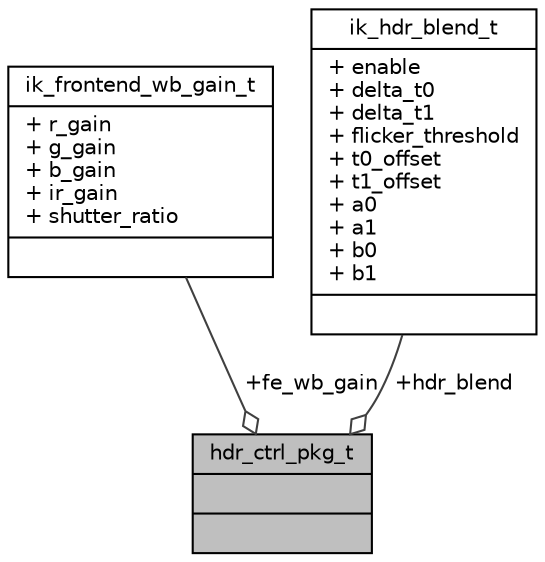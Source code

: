 digraph "hdr_ctrl_pkg_t"
{
 // INTERACTIVE_SVG=YES
 // LATEX_PDF_SIZE
  bgcolor="transparent";
  edge [fontname="Helvetica",fontsize="10",labelfontname="Helvetica",labelfontsize="10"];
  node [fontname="Helvetica",fontsize="10",shape=record];
  Node1 [label="{hdr_ctrl_pkg_t\n||}",height=0.2,width=0.4,color="black", fillcolor="grey75", style="filled", fontcolor="black",tooltip=" "];
  Node2 -> Node1 [color="grey25",fontsize="10",style="solid",label=" +fe_wb_gain" ,arrowhead="odiamond",fontname="Helvetica"];
  Node2 [label="{ik_frontend_wb_gain_t\n|+ r_gain\l+ g_gain\l+ b_gain\l+ ir_gain\l+ shutter_ratio\l|}",height=0.2,width=0.4,color="black",URL="$d5/d07/structik__frontend__wb__gain__t.html",tooltip=" "];
  Node3 -> Node1 [color="grey25",fontsize="10",style="solid",label=" +hdr_blend" ,arrowhead="odiamond",fontname="Helvetica"];
  Node3 [label="{ik_hdr_blend_t\n|+ enable\l+ delta_t0\l+ delta_t1\l+ flicker_threshold\l+ t0_offset\l+ t1_offset\l+ a0\l+ a1\l+ b0\l+ b1\l|}",height=0.2,width=0.4,color="black",URL="$d9/d21/structik__hdr__blend__t.html",tooltip=" "];
}
